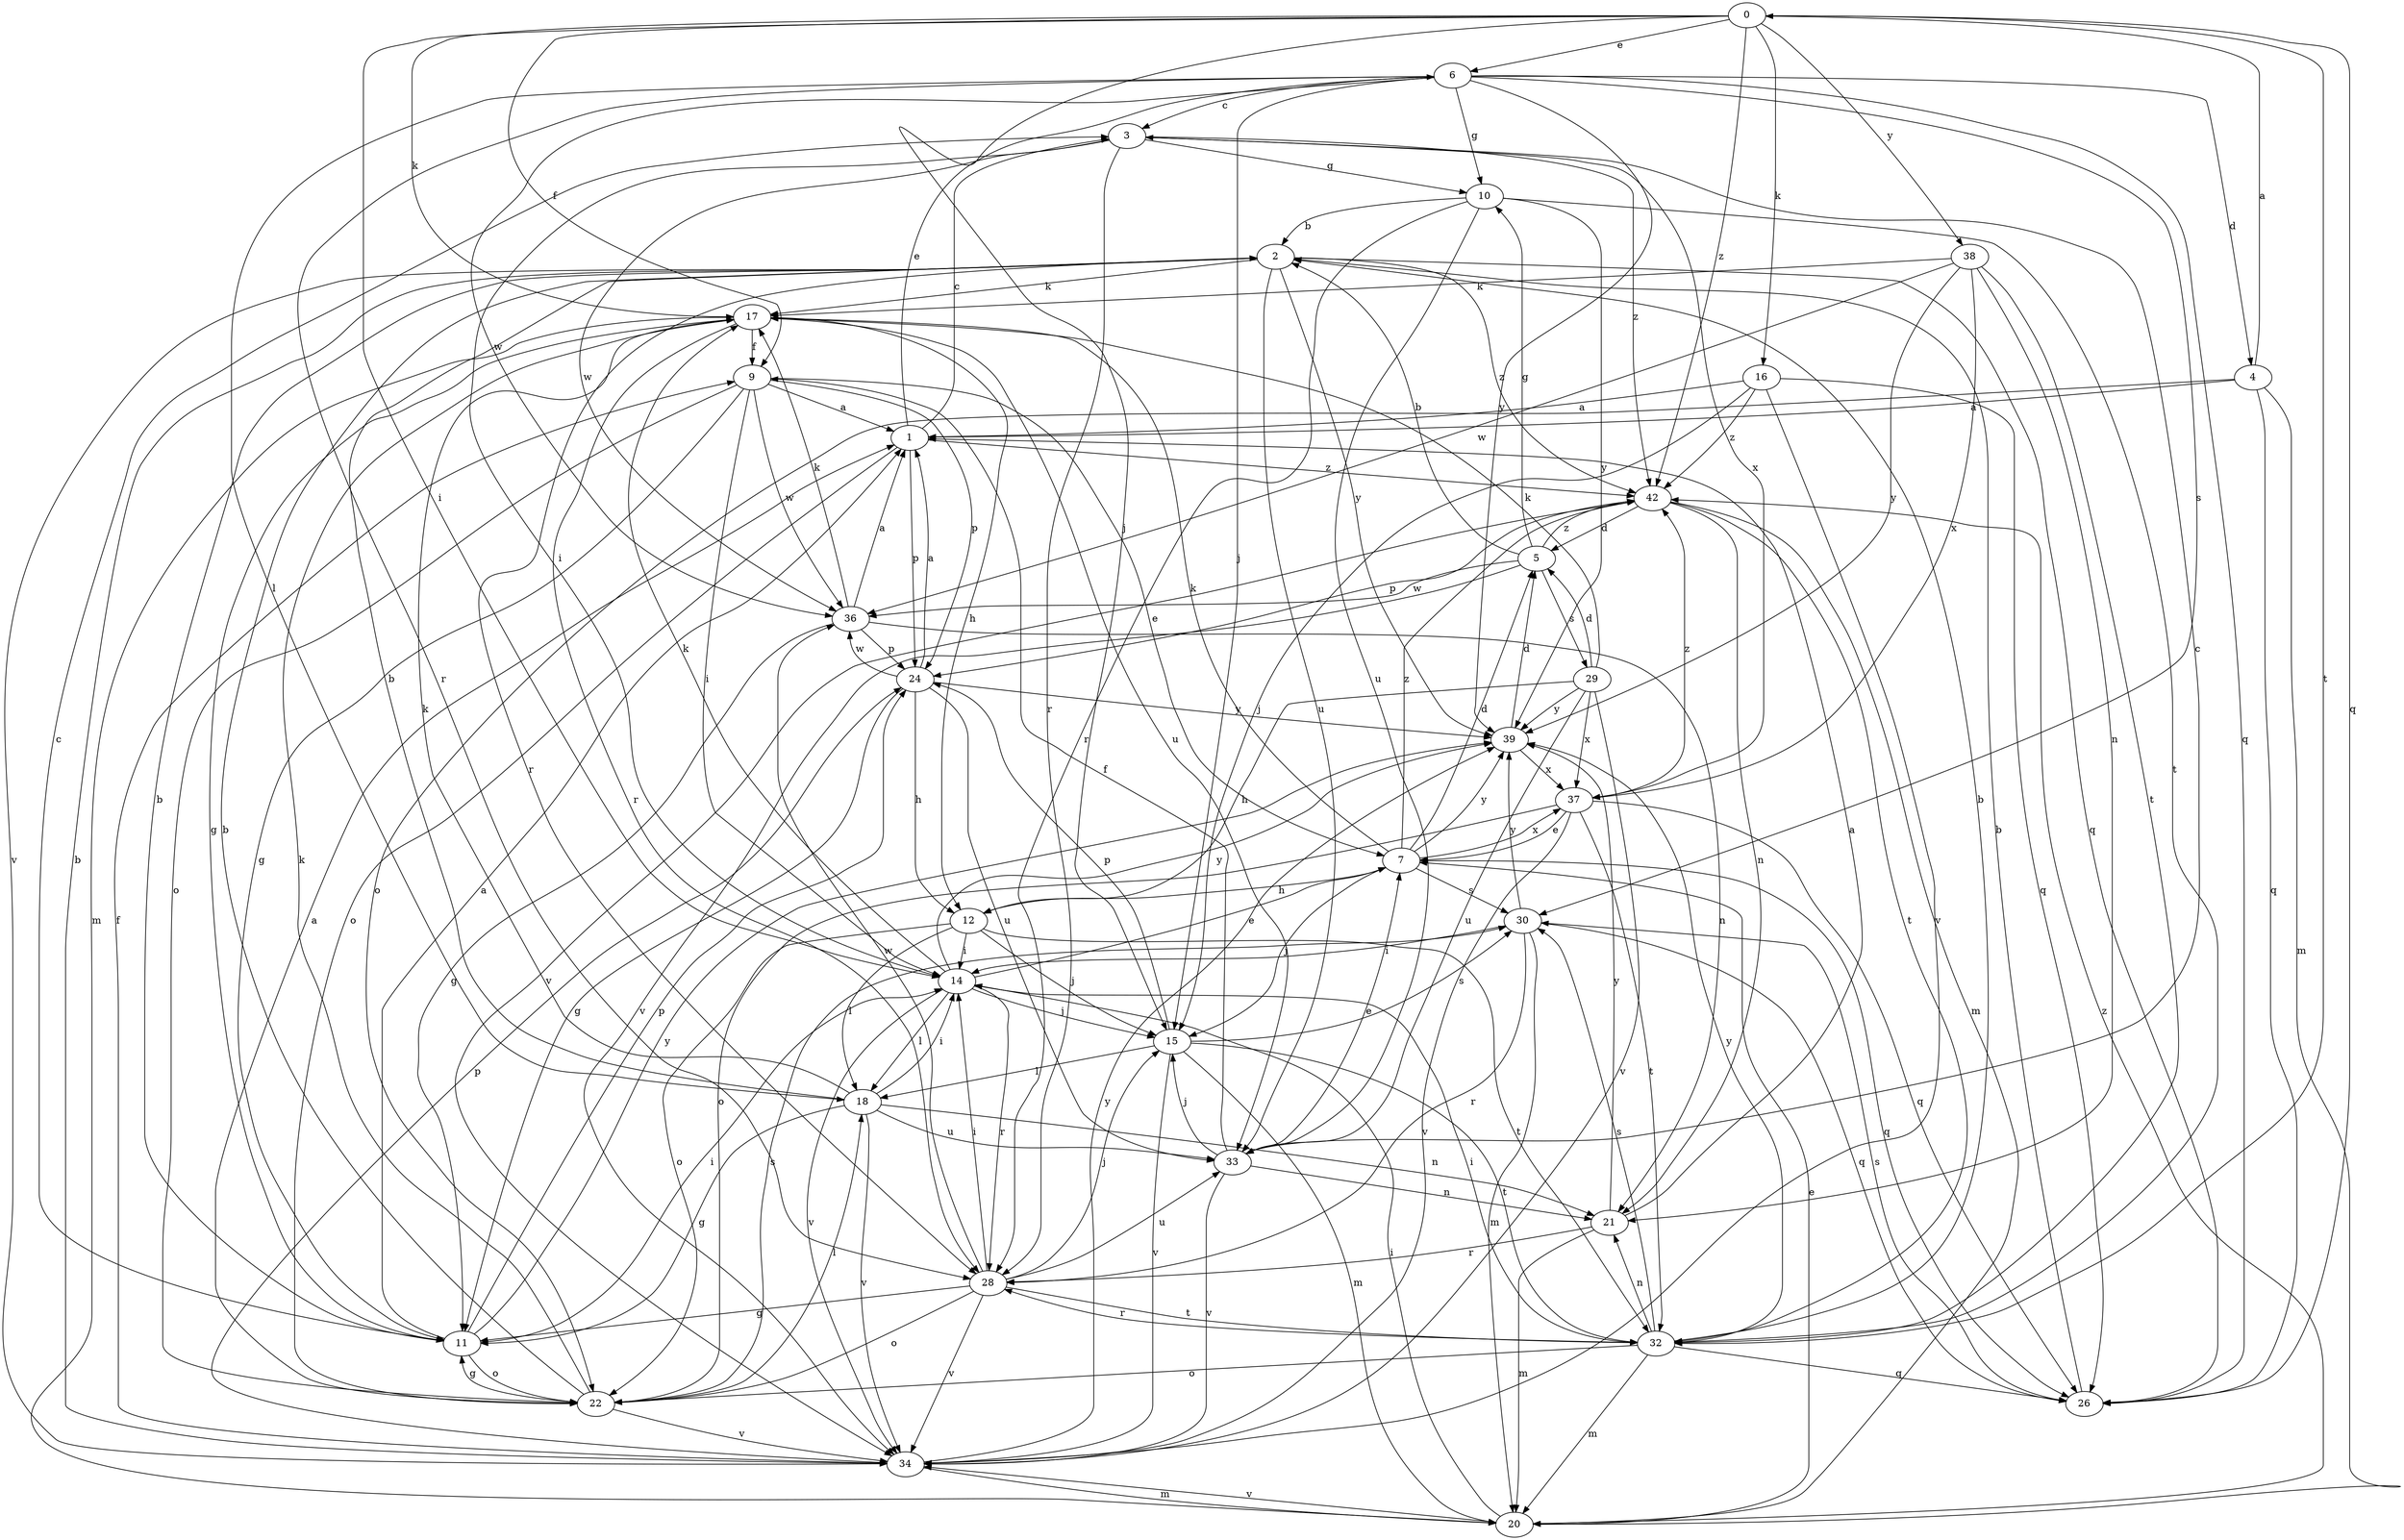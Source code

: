 strict digraph  {
0;
1;
2;
3;
4;
5;
6;
7;
9;
10;
11;
12;
14;
15;
16;
17;
18;
20;
21;
22;
24;
26;
28;
29;
30;
32;
33;
34;
36;
37;
38;
39;
42;
0 -> 6  [label=e];
0 -> 9  [label=f];
0 -> 14  [label=i];
0 -> 15  [label=j];
0 -> 16  [label=k];
0 -> 17  [label=k];
0 -> 26  [label=q];
0 -> 32  [label=t];
0 -> 38  [label=y];
0 -> 42  [label=z];
1 -> 3  [label=c];
1 -> 6  [label=e];
1 -> 22  [label=o];
1 -> 24  [label=p];
1 -> 42  [label=z];
2 -> 17  [label=k];
2 -> 26  [label=q];
2 -> 28  [label=r];
2 -> 33  [label=u];
2 -> 34  [label=v];
2 -> 39  [label=y];
2 -> 42  [label=z];
3 -> 10  [label=g];
3 -> 14  [label=i];
3 -> 28  [label=r];
3 -> 36  [label=w];
3 -> 37  [label=x];
3 -> 42  [label=z];
4 -> 0  [label=a];
4 -> 1  [label=a];
4 -> 20  [label=m];
4 -> 22  [label=o];
4 -> 26  [label=q];
5 -> 2  [label=b];
5 -> 10  [label=g];
5 -> 29  [label=s];
5 -> 34  [label=v];
5 -> 36  [label=w];
5 -> 42  [label=z];
6 -> 3  [label=c];
6 -> 4  [label=d];
6 -> 10  [label=g];
6 -> 15  [label=j];
6 -> 18  [label=l];
6 -> 26  [label=q];
6 -> 28  [label=r];
6 -> 30  [label=s];
6 -> 36  [label=w];
6 -> 39  [label=y];
7 -> 5  [label=d];
7 -> 12  [label=h];
7 -> 15  [label=j];
7 -> 17  [label=k];
7 -> 26  [label=q];
7 -> 30  [label=s];
7 -> 37  [label=x];
7 -> 39  [label=y];
7 -> 42  [label=z];
9 -> 1  [label=a];
9 -> 7  [label=e];
9 -> 11  [label=g];
9 -> 14  [label=i];
9 -> 22  [label=o];
9 -> 24  [label=p];
9 -> 36  [label=w];
10 -> 2  [label=b];
10 -> 28  [label=r];
10 -> 32  [label=t];
10 -> 33  [label=u];
10 -> 39  [label=y];
11 -> 1  [label=a];
11 -> 2  [label=b];
11 -> 3  [label=c];
11 -> 14  [label=i];
11 -> 22  [label=o];
11 -> 24  [label=p];
11 -> 39  [label=y];
12 -> 14  [label=i];
12 -> 15  [label=j];
12 -> 18  [label=l];
12 -> 22  [label=o];
12 -> 32  [label=t];
14 -> 7  [label=e];
14 -> 15  [label=j];
14 -> 17  [label=k];
14 -> 18  [label=l];
14 -> 28  [label=r];
14 -> 34  [label=v];
14 -> 39  [label=y];
15 -> 18  [label=l];
15 -> 20  [label=m];
15 -> 24  [label=p];
15 -> 30  [label=s];
15 -> 32  [label=t];
15 -> 34  [label=v];
16 -> 1  [label=a];
16 -> 15  [label=j];
16 -> 26  [label=q];
16 -> 34  [label=v];
16 -> 42  [label=z];
17 -> 9  [label=f];
17 -> 11  [label=g];
17 -> 12  [label=h];
17 -> 20  [label=m];
17 -> 28  [label=r];
17 -> 33  [label=u];
18 -> 2  [label=b];
18 -> 11  [label=g];
18 -> 14  [label=i];
18 -> 17  [label=k];
18 -> 21  [label=n];
18 -> 33  [label=u];
18 -> 34  [label=v];
20 -> 7  [label=e];
20 -> 14  [label=i];
20 -> 34  [label=v];
20 -> 42  [label=z];
21 -> 1  [label=a];
21 -> 20  [label=m];
21 -> 28  [label=r];
21 -> 39  [label=y];
22 -> 1  [label=a];
22 -> 2  [label=b];
22 -> 11  [label=g];
22 -> 17  [label=k];
22 -> 18  [label=l];
22 -> 30  [label=s];
22 -> 34  [label=v];
24 -> 1  [label=a];
24 -> 11  [label=g];
24 -> 12  [label=h];
24 -> 33  [label=u];
24 -> 36  [label=w];
24 -> 39  [label=y];
26 -> 2  [label=b];
26 -> 30  [label=s];
28 -> 11  [label=g];
28 -> 14  [label=i];
28 -> 15  [label=j];
28 -> 22  [label=o];
28 -> 32  [label=t];
28 -> 33  [label=u];
28 -> 34  [label=v];
28 -> 36  [label=w];
29 -> 5  [label=d];
29 -> 12  [label=h];
29 -> 17  [label=k];
29 -> 33  [label=u];
29 -> 34  [label=v];
29 -> 37  [label=x];
29 -> 39  [label=y];
30 -> 14  [label=i];
30 -> 20  [label=m];
30 -> 26  [label=q];
30 -> 28  [label=r];
30 -> 39  [label=y];
32 -> 2  [label=b];
32 -> 14  [label=i];
32 -> 20  [label=m];
32 -> 21  [label=n];
32 -> 22  [label=o];
32 -> 26  [label=q];
32 -> 28  [label=r];
32 -> 30  [label=s];
32 -> 39  [label=y];
33 -> 3  [label=c];
33 -> 7  [label=e];
33 -> 9  [label=f];
33 -> 15  [label=j];
33 -> 21  [label=n];
33 -> 34  [label=v];
34 -> 2  [label=b];
34 -> 9  [label=f];
34 -> 20  [label=m];
34 -> 24  [label=p];
34 -> 39  [label=y];
36 -> 1  [label=a];
36 -> 11  [label=g];
36 -> 17  [label=k];
36 -> 21  [label=n];
36 -> 24  [label=p];
37 -> 7  [label=e];
37 -> 22  [label=o];
37 -> 26  [label=q];
37 -> 32  [label=t];
37 -> 34  [label=v];
37 -> 42  [label=z];
38 -> 17  [label=k];
38 -> 21  [label=n];
38 -> 32  [label=t];
38 -> 36  [label=w];
38 -> 37  [label=x];
38 -> 39  [label=y];
39 -> 5  [label=d];
39 -> 37  [label=x];
42 -> 5  [label=d];
42 -> 20  [label=m];
42 -> 21  [label=n];
42 -> 24  [label=p];
42 -> 32  [label=t];
42 -> 34  [label=v];
}
